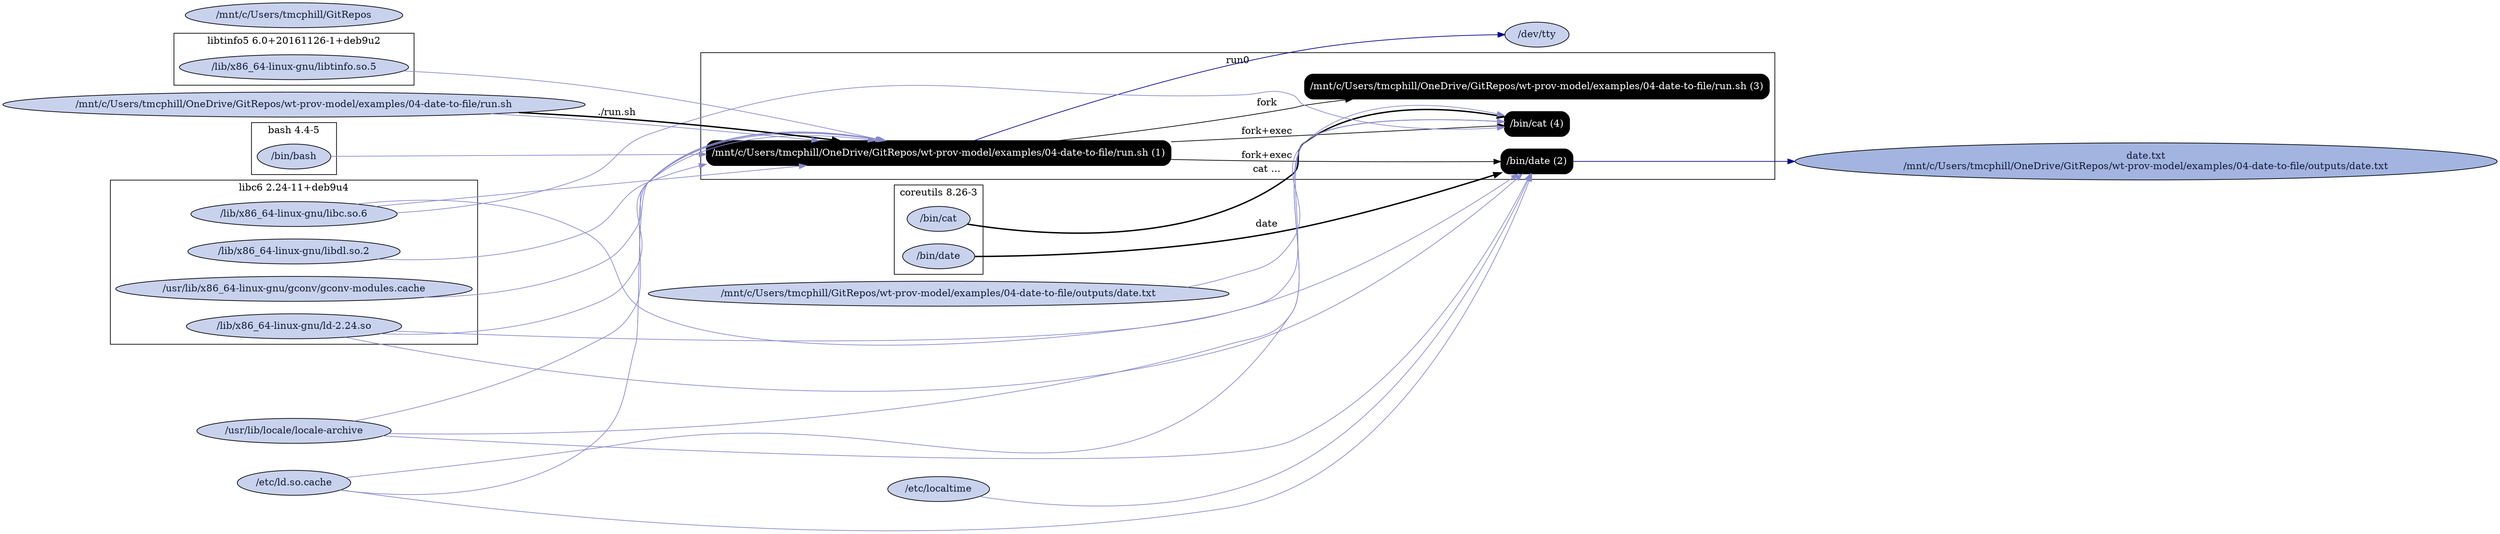 digraph G {
    rankdir=LR;

    /* programs */
    node [shape=box fontcolor=white fillcolor=black style="filled,rounded"];
    subgraph cluster_run0 {
        label="run0";
        prog0 [label="/mnt/c/Users/tmcphill/OneDrive/GitRepos/wt-prov-model/examples/04-date-to-file/run.sh (1)"];
        prog1 [label="/bin/date (2)"];
        prog0 -> prog1 [label="fork+exec"];
        prog2 [label="/mnt/c/Users/tmcphill/OneDrive/GitRepos/wt-prov-model/examples/04-date-to-file/run.sh (3)"];
        prog0 -> prog2 [label="fork"];
        prog3 [label="/bin/cat (4)"];
        prog0 -> prog3 [label="fork+exec"];
    }

    node [shape=ellipse fontcolor="#131C39" fillcolor="#C9D2ED"];

    /* system packages */
    subgraph cluster_pkg0 {
        label="bash 4.4-5";
        "/bin/bash";
    }
    subgraph cluster_pkg1 {
        label="coreutils 8.26-3";
        "/bin/cat";
        "/bin/date";
    }
    subgraph cluster_pkg2 {
        label="libc6 2.24-11+deb9u4";
        "/lib/x86_64-linux-gnu/ld-2.24.so";
        "/lib/x86_64-linux-gnu/libc.so.6";
        "/lib/x86_64-linux-gnu/libdl.so.2";
        "/usr/lib/x86_64-linux-gnu/gconv/gconv-modules.cache";
    }
    subgraph cluster_pkg3 {
        label="libtinfo5 6.0+20161126-1+deb9u2";
        "/lib/x86_64-linux-gnu/libtinfo.so.5";
    }

    /* other files */
    "/dev/tty";
    "/etc/ld.so.cache";
    "/etc/localtime";
    "/mnt/c/Users/tmcphill/GitRepos";
    "/mnt/c/Users/tmcphill/GitRepos/wt-prov-model/examples/04-date-to-file/outputs/date.txt";
    "/mnt/c/Users/tmcphill/OneDrive/GitRepos/wt-prov-model/examples/04-date-to-file/outputs/date.txt" [fillcolor="#A3B4E0", label="date.txt\n/mnt/c/Users/tmcphill/OneDrive/GitRepos/wt-prov-model/examples/04-date-to-file/outputs/date.txt"];
    "/mnt/c/Users/tmcphill/OneDrive/GitRepos/wt-prov-model/examples/04-date-to-file/run.sh";
    "/usr/lib/locale/locale-archive";

    "/mnt/c/Users/tmcphill/OneDrive/GitRepos/wt-prov-model/examples/04-date-to-file/run.sh" -> prog0 [style=bold, label="./run.sh"];
    "/bin/bash" -> prog0 [color="#8888CC"];
    "/lib/x86_64-linux-gnu/ld-2.24.so" -> prog0 [color="#8888CC"];
    "/etc/ld.so.cache" -> prog0 [color="#8888CC"];
    "/lib/x86_64-linux-gnu/libtinfo.so.5" -> prog0 [color="#8888CC"];
    "/lib/x86_64-linux-gnu/libdl.so.2" -> prog0 [color="#8888CC"];
    "/lib/x86_64-linux-gnu/libc.so.6" -> prog0 [color="#8888CC"];
    prog0 -> "/dev/tty" [color="#000088"];
    "/usr/lib/locale/locale-archive" -> prog0 [color="#8888CC"];
    "/usr/lib/x86_64-linux-gnu/gconv/gconv-modules.cache" -> prog0 [color="#8888CC"];
    "/mnt/c/Users/tmcphill/OneDrive/GitRepos/wt-prov-model/examples/04-date-to-file/run.sh" -> prog0 [color="#8888CC"];
    prog1 -> "/mnt/c/Users/tmcphill/OneDrive/GitRepos/wt-prov-model/examples/04-date-to-file/outputs/date.txt" [color="#000088"];
    "/bin/date" -> prog1 [style=bold, label="date"];
    "/lib/x86_64-linux-gnu/ld-2.24.so" -> prog1 [color="#8888CC"];
    "/etc/ld.so.cache" -> prog1 [color="#8888CC"];
    "/lib/x86_64-linux-gnu/libc.so.6" -> prog1 [color="#8888CC"];
    "/usr/lib/locale/locale-archive" -> prog1 [color="#8888CC"];
    "/etc/localtime" -> prog1 [color="#8888CC"];
    "/bin/cat" -> prog3 [style=bold, label="cat ..."];
    "/lib/x86_64-linux-gnu/ld-2.24.so" -> prog3 [color="#8888CC"];
    "/etc/ld.so.cache" -> prog3 [color="#8888CC"];
    "/lib/x86_64-linux-gnu/libc.so.6" -> prog3 [color="#8888CC"];
    "/usr/lib/locale/locale-archive" -> prog3 [color="#8888CC"];
    "/mnt/c/Users/tmcphill/GitRepos/wt-prov-model/examples/04-date-to-file/outputs/date.txt" -> prog3 [color="#8888CC"];
}
